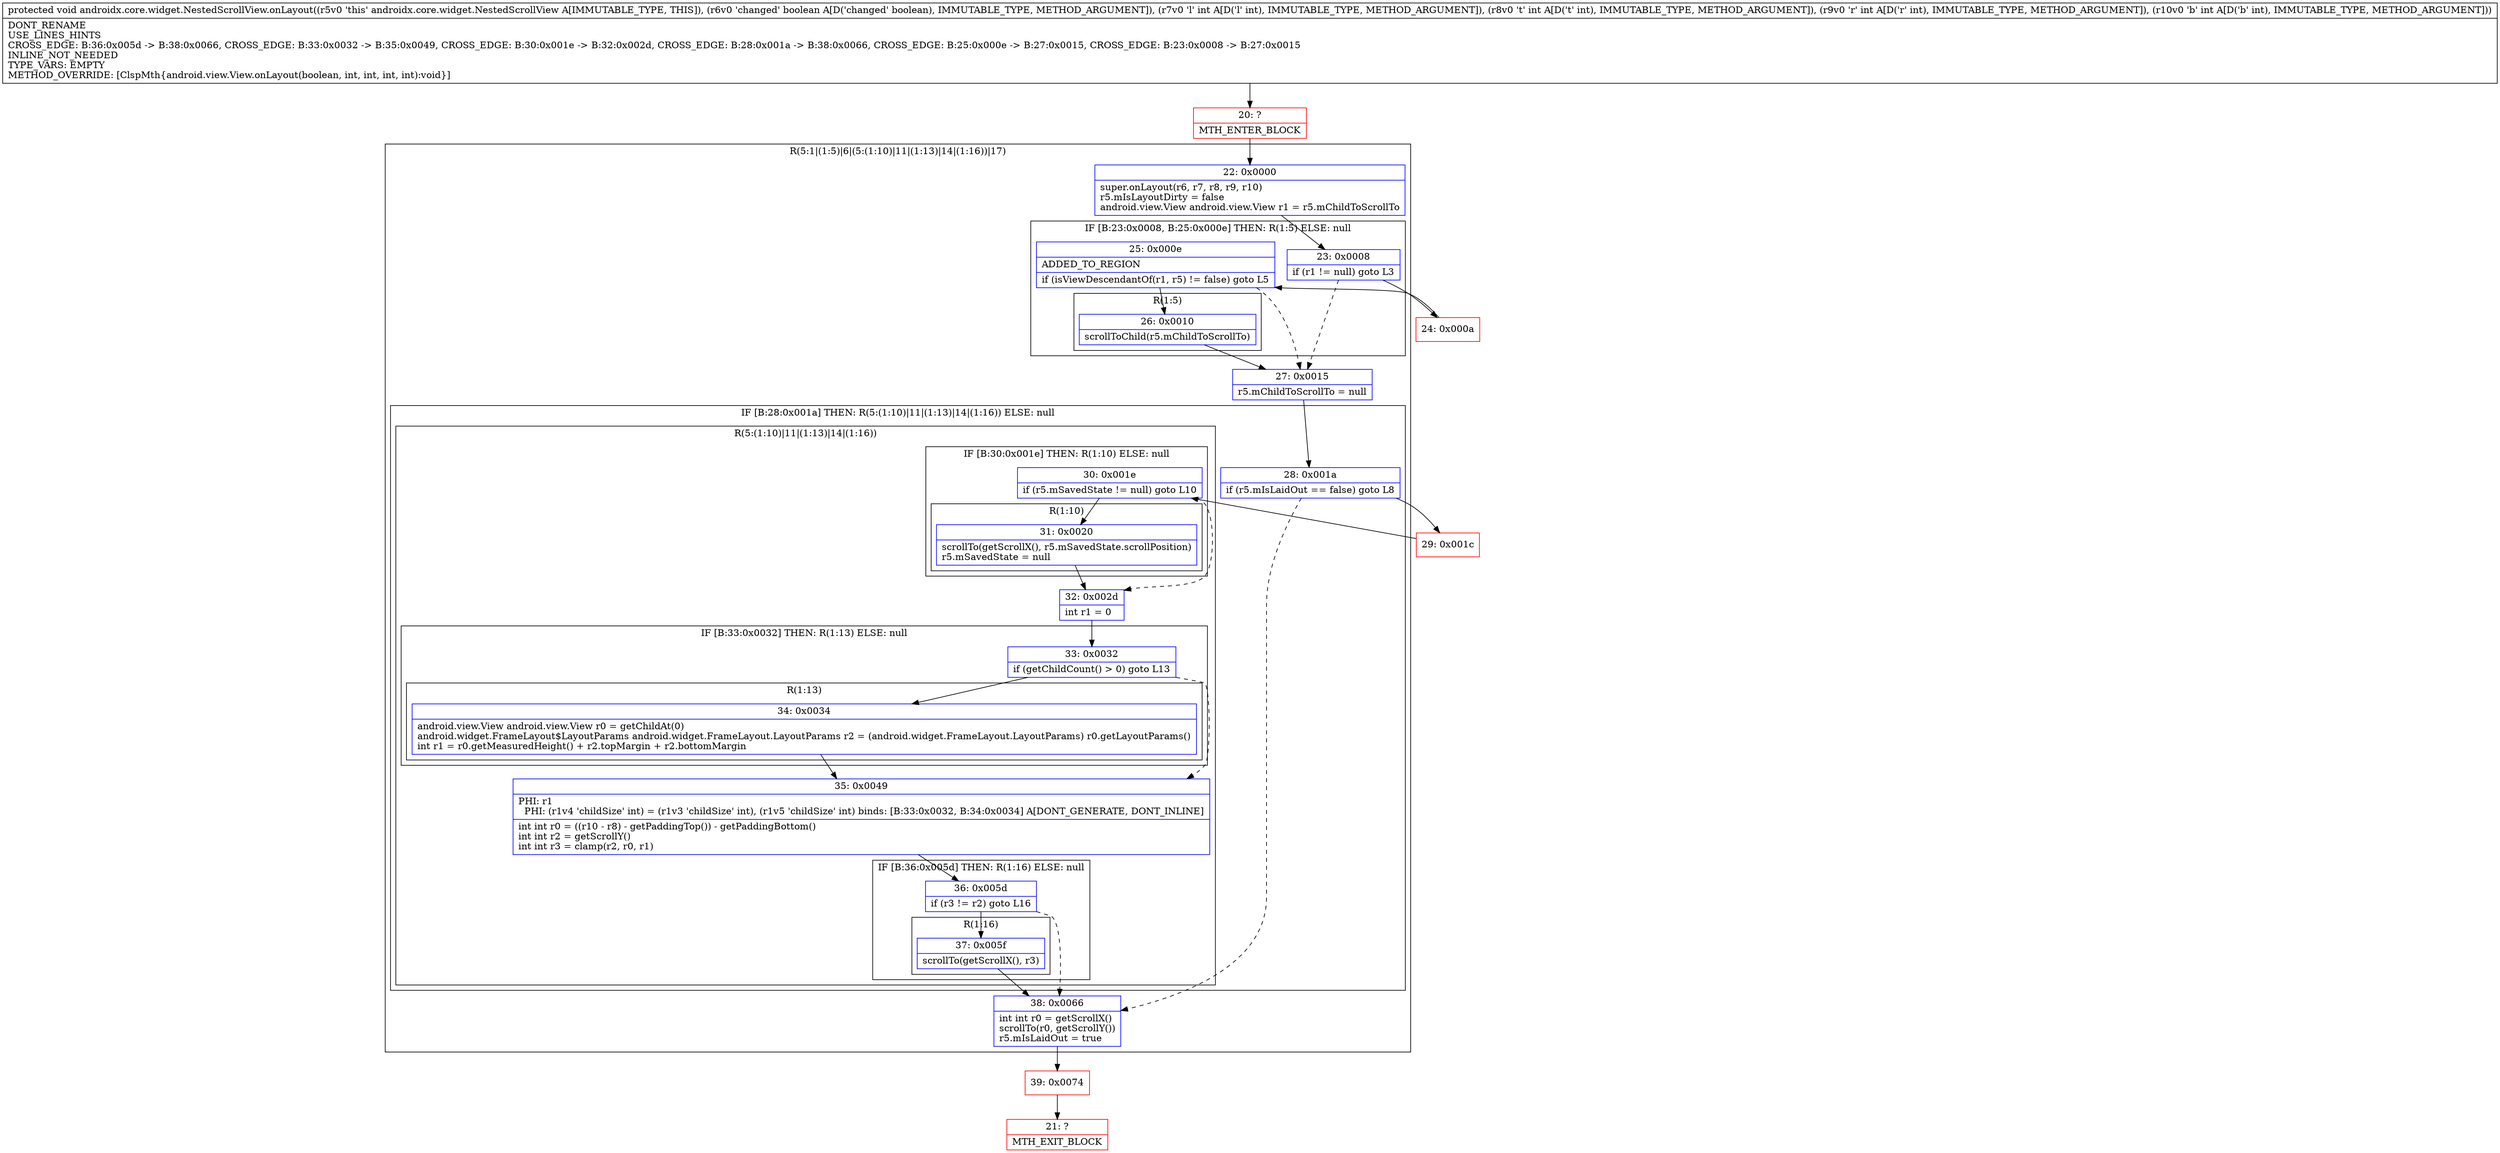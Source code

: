 digraph "CFG forandroidx.core.widget.NestedScrollView.onLayout(ZIIII)V" {
subgraph cluster_Region_1723026273 {
label = "R(5:1|(1:5)|6|(5:(1:10)|11|(1:13)|14|(1:16))|17)";
node [shape=record,color=blue];
Node_22 [shape=record,label="{22\:\ 0x0000|super.onLayout(r6, r7, r8, r9, r10)\lr5.mIsLayoutDirty = false\landroid.view.View android.view.View r1 = r5.mChildToScrollTo\l}"];
subgraph cluster_IfRegion_1221835373 {
label = "IF [B:23:0x0008, B:25:0x000e] THEN: R(1:5) ELSE: null";
node [shape=record,color=blue];
Node_23 [shape=record,label="{23\:\ 0x0008|if (r1 != null) goto L3\l}"];
Node_25 [shape=record,label="{25\:\ 0x000e|ADDED_TO_REGION\l|if (isViewDescendantOf(r1, r5) != false) goto L5\l}"];
subgraph cluster_Region_519114841 {
label = "R(1:5)";
node [shape=record,color=blue];
Node_26 [shape=record,label="{26\:\ 0x0010|scrollToChild(r5.mChildToScrollTo)\l}"];
}
}
Node_27 [shape=record,label="{27\:\ 0x0015|r5.mChildToScrollTo = null\l}"];
subgraph cluster_IfRegion_1170209474 {
label = "IF [B:28:0x001a] THEN: R(5:(1:10)|11|(1:13)|14|(1:16)) ELSE: null";
node [shape=record,color=blue];
Node_28 [shape=record,label="{28\:\ 0x001a|if (r5.mIsLaidOut == false) goto L8\l}"];
subgraph cluster_Region_756103771 {
label = "R(5:(1:10)|11|(1:13)|14|(1:16))";
node [shape=record,color=blue];
subgraph cluster_IfRegion_1948603016 {
label = "IF [B:30:0x001e] THEN: R(1:10) ELSE: null";
node [shape=record,color=blue];
Node_30 [shape=record,label="{30\:\ 0x001e|if (r5.mSavedState != null) goto L10\l}"];
subgraph cluster_Region_1399211205 {
label = "R(1:10)";
node [shape=record,color=blue];
Node_31 [shape=record,label="{31\:\ 0x0020|scrollTo(getScrollX(), r5.mSavedState.scrollPosition)\lr5.mSavedState = null\l}"];
}
}
Node_32 [shape=record,label="{32\:\ 0x002d|int r1 = 0\l}"];
subgraph cluster_IfRegion_1166271784 {
label = "IF [B:33:0x0032] THEN: R(1:13) ELSE: null";
node [shape=record,color=blue];
Node_33 [shape=record,label="{33\:\ 0x0032|if (getChildCount() \> 0) goto L13\l}"];
subgraph cluster_Region_192759716 {
label = "R(1:13)";
node [shape=record,color=blue];
Node_34 [shape=record,label="{34\:\ 0x0034|android.view.View android.view.View r0 = getChildAt(0)\landroid.widget.FrameLayout$LayoutParams android.widget.FrameLayout.LayoutParams r2 = (android.widget.FrameLayout.LayoutParams) r0.getLayoutParams()\lint r1 = r0.getMeasuredHeight() + r2.topMargin + r2.bottomMargin\l}"];
}
}
Node_35 [shape=record,label="{35\:\ 0x0049|PHI: r1 \l  PHI: (r1v4 'childSize' int) = (r1v3 'childSize' int), (r1v5 'childSize' int) binds: [B:33:0x0032, B:34:0x0034] A[DONT_GENERATE, DONT_INLINE]\l|int int r0 = ((r10 \- r8) \- getPaddingTop()) \- getPaddingBottom()\lint int r2 = getScrollY()\lint int r3 = clamp(r2, r0, r1)\l}"];
subgraph cluster_IfRegion_2011819497 {
label = "IF [B:36:0x005d] THEN: R(1:16) ELSE: null";
node [shape=record,color=blue];
Node_36 [shape=record,label="{36\:\ 0x005d|if (r3 != r2) goto L16\l}"];
subgraph cluster_Region_582758827 {
label = "R(1:16)";
node [shape=record,color=blue];
Node_37 [shape=record,label="{37\:\ 0x005f|scrollTo(getScrollX(), r3)\l}"];
}
}
}
}
Node_38 [shape=record,label="{38\:\ 0x0066|int int r0 = getScrollX()\lscrollTo(r0, getScrollY())\lr5.mIsLaidOut = true\l}"];
}
Node_20 [shape=record,color=red,label="{20\:\ ?|MTH_ENTER_BLOCK\l}"];
Node_24 [shape=record,color=red,label="{24\:\ 0x000a}"];
Node_29 [shape=record,color=red,label="{29\:\ 0x001c}"];
Node_39 [shape=record,color=red,label="{39\:\ 0x0074}"];
Node_21 [shape=record,color=red,label="{21\:\ ?|MTH_EXIT_BLOCK\l}"];
MethodNode[shape=record,label="{protected void androidx.core.widget.NestedScrollView.onLayout((r5v0 'this' androidx.core.widget.NestedScrollView A[IMMUTABLE_TYPE, THIS]), (r6v0 'changed' boolean A[D('changed' boolean), IMMUTABLE_TYPE, METHOD_ARGUMENT]), (r7v0 'l' int A[D('l' int), IMMUTABLE_TYPE, METHOD_ARGUMENT]), (r8v0 't' int A[D('t' int), IMMUTABLE_TYPE, METHOD_ARGUMENT]), (r9v0 'r' int A[D('r' int), IMMUTABLE_TYPE, METHOD_ARGUMENT]), (r10v0 'b' int A[D('b' int), IMMUTABLE_TYPE, METHOD_ARGUMENT]))  | DONT_RENAME\lUSE_LINES_HINTS\lCROSS_EDGE: B:36:0x005d \-\> B:38:0x0066, CROSS_EDGE: B:33:0x0032 \-\> B:35:0x0049, CROSS_EDGE: B:30:0x001e \-\> B:32:0x002d, CROSS_EDGE: B:28:0x001a \-\> B:38:0x0066, CROSS_EDGE: B:25:0x000e \-\> B:27:0x0015, CROSS_EDGE: B:23:0x0008 \-\> B:27:0x0015\lINLINE_NOT_NEEDED\lTYPE_VARS: EMPTY\lMETHOD_OVERRIDE: [ClspMth\{android.view.View.onLayout(boolean, int, int, int, int):void\}]\l}"];
MethodNode -> Node_20;Node_22 -> Node_23;
Node_23 -> Node_24;
Node_23 -> Node_27[style=dashed];
Node_25 -> Node_26;
Node_25 -> Node_27[style=dashed];
Node_26 -> Node_27;
Node_27 -> Node_28;
Node_28 -> Node_29;
Node_28 -> Node_38[style=dashed];
Node_30 -> Node_31;
Node_30 -> Node_32[style=dashed];
Node_31 -> Node_32;
Node_32 -> Node_33;
Node_33 -> Node_34;
Node_33 -> Node_35[style=dashed];
Node_34 -> Node_35;
Node_35 -> Node_36;
Node_36 -> Node_37;
Node_36 -> Node_38[style=dashed];
Node_37 -> Node_38;
Node_38 -> Node_39;
Node_20 -> Node_22;
Node_24 -> Node_25;
Node_29 -> Node_30;
Node_39 -> Node_21;
}

